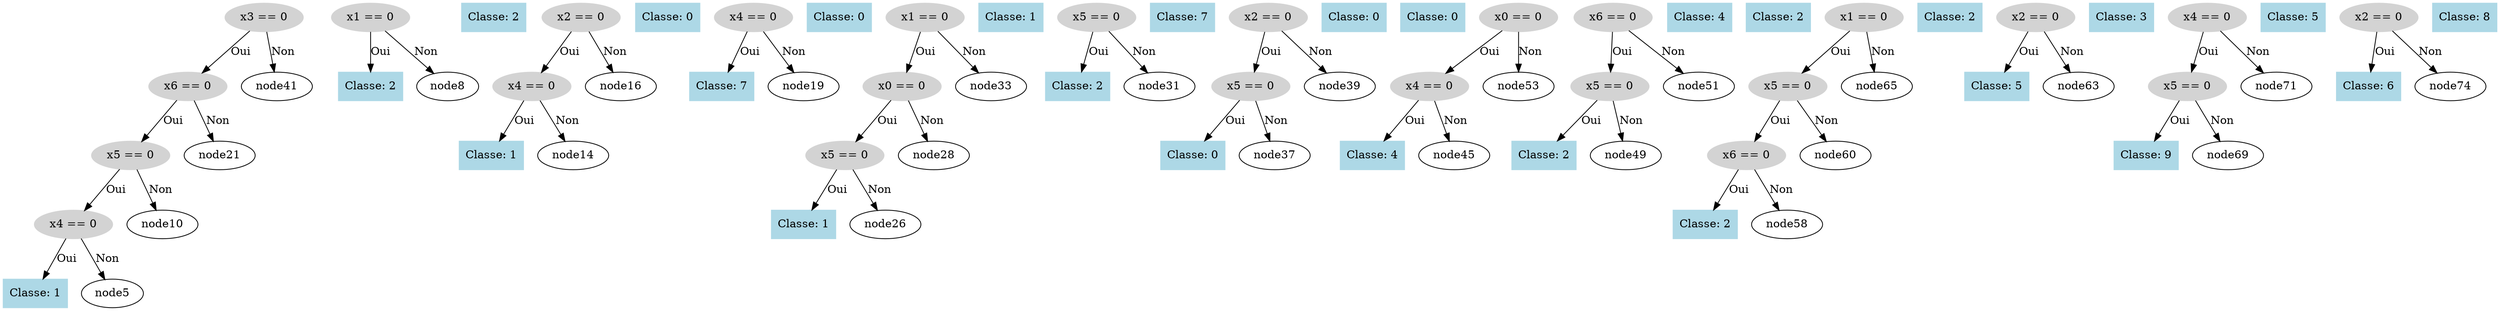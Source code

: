 digraph DecisionTree {
  node0 [label="x3 == 0", shape=ellipse, style=filled, color=lightgray];
  node0 -> node1 [label="Oui"];
  node1 [label="x6 == 0", shape=ellipse, style=filled, color=lightgray];
  node1 -> node2 [label="Oui"];
  node2 [label="x5 == 0", shape=ellipse, style=filled, color=lightgray];
  node2 -> node3 [label="Oui"];
  node3 [label="x4 == 0", shape=ellipse, style=filled, color=lightgray];
  node3 -> node4 [label="Oui"];
  node4 [label="Classe: 1", shape=box, style=filled, color=lightblue];
  node3 -> node5 [label="Non"];
  node6 [label="x1 == 0", shape=ellipse, style=filled, color=lightgray];
  node6 -> node7 [label="Oui"];
  node7 [label="Classe: 2", shape=box, style=filled, color=lightblue];
  node6 -> node8 [label="Non"];
  node9 [label="Classe: 2", shape=box, style=filled, color=lightblue];
  node2 -> node10 [label="Non"];
  node11 [label="x2 == 0", shape=ellipse, style=filled, color=lightgray];
  node11 -> node12 [label="Oui"];
  node12 [label="x4 == 0", shape=ellipse, style=filled, color=lightgray];
  node12 -> node13 [label="Oui"];
  node13 [label="Classe: 1", shape=box, style=filled, color=lightblue];
  node12 -> node14 [label="Non"];
  node15 [label="Classe: 0", shape=box, style=filled, color=lightblue];
  node11 -> node16 [label="Non"];
  node17 [label="x4 == 0", shape=ellipse, style=filled, color=lightgray];
  node17 -> node18 [label="Oui"];
  node18 [label="Classe: 7", shape=box, style=filled, color=lightblue];
  node17 -> node19 [label="Non"];
  node20 [label="Classe: 0", shape=box, style=filled, color=lightblue];
  node1 -> node21 [label="Non"];
  node22 [label="x1 == 0", shape=ellipse, style=filled, color=lightgray];
  node22 -> node23 [label="Oui"];
  node23 [label="x0 == 0", shape=ellipse, style=filled, color=lightgray];
  node23 -> node24 [label="Oui"];
  node24 [label="x5 == 0", shape=ellipse, style=filled, color=lightgray];
  node24 -> node25 [label="Oui"];
  node25 [label="Classe: 1", shape=box, style=filled, color=lightblue];
  node24 -> node26 [label="Non"];
  node27 [label="Classe: 1", shape=box, style=filled, color=lightblue];
  node23 -> node28 [label="Non"];
  node29 [label="x5 == 0", shape=ellipse, style=filled, color=lightgray];
  node29 -> node30 [label="Oui"];
  node30 [label="Classe: 2", shape=box, style=filled, color=lightblue];
  node29 -> node31 [label="Non"];
  node32 [label="Classe: 7", shape=box, style=filled, color=lightblue];
  node22 -> node33 [label="Non"];
  node34 [label="x2 == 0", shape=ellipse, style=filled, color=lightgray];
  node34 -> node35 [label="Oui"];
  node35 [label="x5 == 0", shape=ellipse, style=filled, color=lightgray];
  node35 -> node36 [label="Oui"];
  node36 [label="Classe: 0", shape=box, style=filled, color=lightblue];
  node35 -> node37 [label="Non"];
  node38 [label="Classe: 0", shape=box, style=filled, color=lightblue];
  node34 -> node39 [label="Non"];
  node40 [label="Classe: 0", shape=box, style=filled, color=lightblue];
  node0 -> node41 [label="Non"];
  node42 [label="x0 == 0", shape=ellipse, style=filled, color=lightgray];
  node42 -> node43 [label="Oui"];
  node43 [label="x4 == 0", shape=ellipse, style=filled, color=lightgray];
  node43 -> node44 [label="Oui"];
  node44 [label="Classe: 4", shape=box, style=filled, color=lightblue];
  node43 -> node45 [label="Non"];
  node46 [label="x6 == 0", shape=ellipse, style=filled, color=lightgray];
  node46 -> node47 [label="Oui"];
  node47 [label="x5 == 0", shape=ellipse, style=filled, color=lightgray];
  node47 -> node48 [label="Oui"];
  node48 [label="Classe: 2", shape=box, style=filled, color=lightblue];
  node47 -> node49 [label="Non"];
  node50 [label="Classe: 4", shape=box, style=filled, color=lightblue];
  node46 -> node51 [label="Non"];
  node52 [label="Classe: 2", shape=box, style=filled, color=lightblue];
  node42 -> node53 [label="Non"];
  node54 [label="x1 == 0", shape=ellipse, style=filled, color=lightgray];
  node54 -> node55 [label="Oui"];
  node55 [label="x5 == 0", shape=ellipse, style=filled, color=lightgray];
  node55 -> node56 [label="Oui"];
  node56 [label="x6 == 0", shape=ellipse, style=filled, color=lightgray];
  node56 -> node57 [label="Oui"];
  node57 [label="Classe: 2", shape=box, style=filled, color=lightblue];
  node56 -> node58 [label="Non"];
  node59 [label="Classe: 2", shape=box, style=filled, color=lightblue];
  node55 -> node60 [label="Non"];
  node61 [label="x2 == 0", shape=ellipse, style=filled, color=lightgray];
  node61 -> node62 [label="Oui"];
  node62 [label="Classe: 5", shape=box, style=filled, color=lightblue];
  node61 -> node63 [label="Non"];
  node64 [label="Classe: 3", shape=box, style=filled, color=lightblue];
  node54 -> node65 [label="Non"];
  node66 [label="x4 == 0", shape=ellipse, style=filled, color=lightgray];
  node66 -> node67 [label="Oui"];
  node67 [label="x5 == 0", shape=ellipse, style=filled, color=lightgray];
  node67 -> node68 [label="Oui"];
  node68 [label="Classe: 9", shape=box, style=filled, color=lightblue];
  node67 -> node69 [label="Non"];
  node70 [label="Classe: 5", shape=box, style=filled, color=lightblue];
  node66 -> node71 [label="Non"];
  node72 [label="x2 == 0", shape=ellipse, style=filled, color=lightgray];
  node72 -> node73 [label="Oui"];
  node73 [label="Classe: 6", shape=box, style=filled, color=lightblue];
  node72 -> node74 [label="Non"];
  node75 [label="Classe: 8", shape=box, style=filled, color=lightblue];
}
